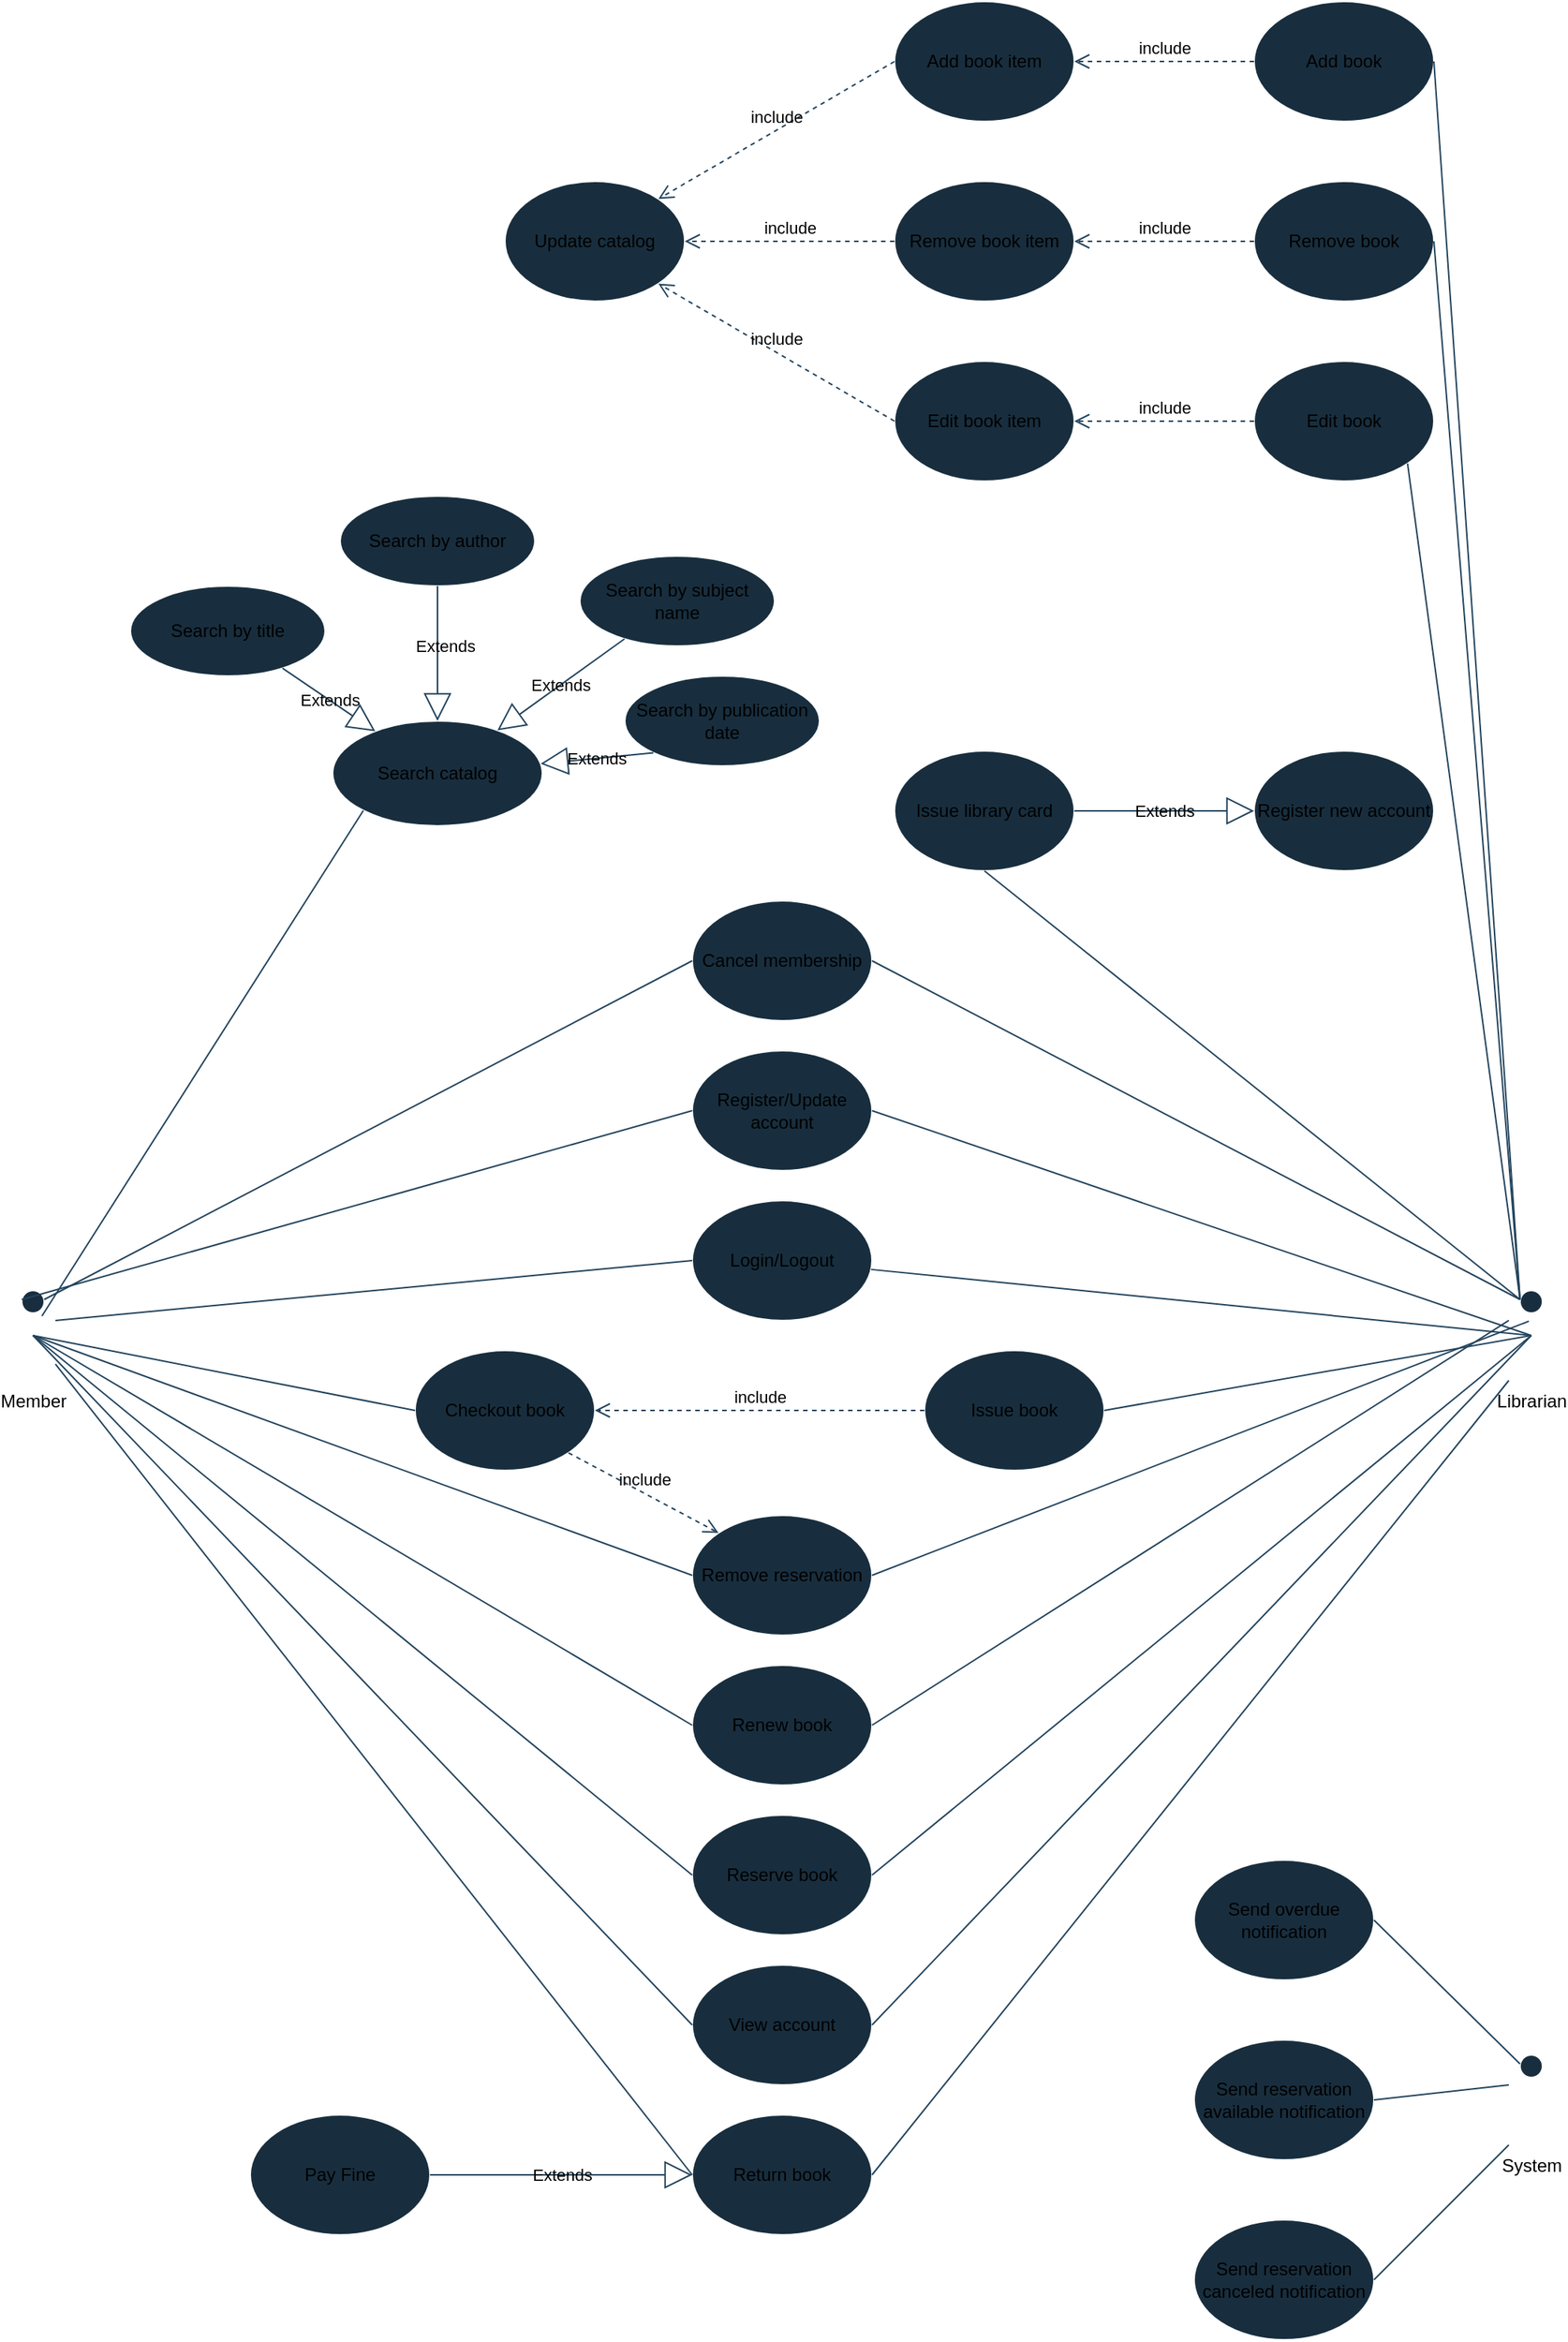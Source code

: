 <mxfile version="28.2.3">
  <diagram name="Page-1" id="ajQDwDlaW63ZCbtDske1">
    <mxGraphModel dx="775" dy="1110" grid="1" gridSize="10" guides="1" tooltips="1" connect="1" arrows="1" fold="1" page="1" pageScale="1" pageWidth="1169" pageHeight="1654" background="light-dark(#FFFFFF,#FFFFFF)" math="0" shadow="0">
      <root>
        <mxCell id="0" />
        <mxCell id="1" parent="0" />
        <mxCell id="C1CbxQfabtbhsKIzld1j-1" value="Member" style="shape=umlActor;verticalLabelPosition=bottom;verticalAlign=top;html=1;labelBackgroundColor=none;fillColor=#182E3E;strokeColor=#FFFFFF;fontColor=light-dark(#000000,#000000);" parent="1" vertex="1">
          <mxGeometry x="70" y="910" width="30" height="60" as="geometry" />
        </mxCell>
        <mxCell id="C1CbxQfabtbhsKIzld1j-2" value="Librarian" style="shape=umlActor;verticalLabelPosition=bottom;verticalAlign=top;html=1;labelBackgroundColor=none;fillColor=#182E3E;strokeColor=#FFFFFF;fontColor=light-dark(#000000,#000000);" parent="1" vertex="1">
          <mxGeometry x="1070" y="910" width="30" height="60" as="geometry" />
        </mxCell>
        <mxCell id="C1CbxQfabtbhsKIzld1j-3" value="System" style="shape=umlActor;verticalLabelPosition=bottom;verticalAlign=top;html=1;labelBackgroundColor=none;fillColor=#182E3E;strokeColor=#FFFFFF;fontColor=light-dark(#000000,#000000);" parent="1" vertex="1">
          <mxGeometry x="1070" y="1420" width="30" height="60" as="geometry" />
        </mxCell>
        <mxCell id="C1CbxQfabtbhsKIzld1j-4" value="Search catalog" style="ellipse;whiteSpace=wrap;html=1;labelBackgroundColor=none;fillColor=#182E3E;strokeColor=#FFFFFF;fontColor=light-dark(#000000,#000000);" parent="1" vertex="1">
          <mxGeometry x="285" y="530" width="140" height="70" as="geometry" />
        </mxCell>
        <mxCell id="C1CbxQfabtbhsKIzld1j-5" value="Search by title" style="ellipse;whiteSpace=wrap;html=1;labelBackgroundColor=none;fillColor=#182E3E;strokeColor=#FFFFFF;fontColor=light-dark(#000000,#000000);" parent="1" vertex="1">
          <mxGeometry x="150" y="440" width="130" height="60" as="geometry" />
        </mxCell>
        <mxCell id="C1CbxQfabtbhsKIzld1j-6" value="Search by author" style="ellipse;whiteSpace=wrap;html=1;labelBackgroundColor=none;fillColor=#182E3E;strokeColor=#FFFFFF;fontColor=light-dark(#000000,#000000);" parent="1" vertex="1">
          <mxGeometry x="290" y="380" width="130" height="60" as="geometry" />
        </mxCell>
        <mxCell id="C1CbxQfabtbhsKIzld1j-7" value="Search by publication date" style="ellipse;whiteSpace=wrap;html=1;labelBackgroundColor=none;fillColor=#182E3E;strokeColor=#FFFFFF;fontColor=light-dark(#000000,#000000);" parent="1" vertex="1">
          <mxGeometry x="480" y="500" width="130" height="60" as="geometry" />
        </mxCell>
        <mxCell id="C1CbxQfabtbhsKIzld1j-8" value="Search by subject name" style="ellipse;whiteSpace=wrap;html=1;labelBackgroundColor=none;fillColor=#182E3E;strokeColor=#FFFFFF;fontColor=light-dark(#000000,#000000);" parent="1" vertex="1">
          <mxGeometry x="450" y="420" width="130" height="60" as="geometry" />
        </mxCell>
        <mxCell id="C1CbxQfabtbhsKIzld1j-9" value="Extends" style="endArrow=block;endSize=16;endFill=0;html=1;rounded=0;labelBackgroundColor=none;fontColor=light-dark(#000000,#000000);strokeColor=#23445D;" parent="1" source="C1CbxQfabtbhsKIzld1j-5" target="C1CbxQfabtbhsKIzld1j-4" edge="1">
          <mxGeometry width="160" relative="1" as="geometry">
            <mxPoint x="460" y="800" as="sourcePoint" />
            <mxPoint x="620" y="800" as="targetPoint" />
          </mxGeometry>
        </mxCell>
        <mxCell id="C1CbxQfabtbhsKIzld1j-12" value="Extends" style="endArrow=block;endSize=16;endFill=0;html=1;rounded=0;labelBackgroundColor=none;fontColor=light-dark(#000000,#000000);strokeColor=#23445D;" parent="1" source="C1CbxQfabtbhsKIzld1j-6" target="C1CbxQfabtbhsKIzld1j-4" edge="1">
          <mxGeometry x="-0.111" y="5" width="160" relative="1" as="geometry">
            <mxPoint x="460" y="800" as="sourcePoint" />
            <mxPoint x="620" y="800" as="targetPoint" />
            <mxPoint as="offset" />
          </mxGeometry>
        </mxCell>
        <mxCell id="C1CbxQfabtbhsKIzld1j-13" value="Extends" style="endArrow=block;endSize=16;endFill=0;html=1;rounded=0;labelBackgroundColor=none;fontColor=light-dark(#000000,#000000);strokeColor=#23445D;" parent="1" source="C1CbxQfabtbhsKIzld1j-8" target="C1CbxQfabtbhsKIzld1j-4" edge="1">
          <mxGeometry width="160" relative="1" as="geometry">
            <mxPoint x="470" y="500" as="sourcePoint" />
            <mxPoint x="470" y="590" as="targetPoint" />
          </mxGeometry>
        </mxCell>
        <mxCell id="C1CbxQfabtbhsKIzld1j-14" value="Extends" style="endArrow=block;endSize=16;endFill=0;html=1;rounded=0;exitX=0;exitY=1;exitDx=0;exitDy=0;labelBackgroundColor=none;fontColor=light-dark(#000000,#000000);strokeColor=#23445D;" parent="1" source="C1CbxQfabtbhsKIzld1j-7" target="C1CbxQfabtbhsKIzld1j-4" edge="1">
          <mxGeometry width="160" relative="1" as="geometry">
            <mxPoint x="575" y="600" as="sourcePoint" />
            <mxPoint x="490" y="661" as="targetPoint" />
          </mxGeometry>
        </mxCell>
        <mxCell id="C1CbxQfabtbhsKIzld1j-16" value="" style="endArrow=none;html=1;rounded=0;exitX=0.7;exitY=0.283;exitDx=0;exitDy=0;exitPerimeter=0;entryX=0;entryY=1;entryDx=0;entryDy=0;labelBackgroundColor=none;fontColor=light-dark(#000000,#000000);strokeColor=#23445D;" parent="1" source="C1CbxQfabtbhsKIzld1j-1" target="C1CbxQfabtbhsKIzld1j-4" edge="1">
          <mxGeometry width="50" height="50" relative="1" as="geometry">
            <mxPoint x="460" y="920" as="sourcePoint" />
            <mxPoint x="510" y="870" as="targetPoint" />
          </mxGeometry>
        </mxCell>
        <mxCell id="C1CbxQfabtbhsKIzld1j-17" value="Cancel membership" style="ellipse;whiteSpace=wrap;html=1;labelBackgroundColor=none;fillColor=#182E3E;strokeColor=#FFFFFF;fontColor=light-dark(#000000,#000000);" parent="1" vertex="1">
          <mxGeometry x="525" y="650" width="120" height="80" as="geometry" />
        </mxCell>
        <mxCell id="C1CbxQfabtbhsKIzld1j-18" value="Register/Update account" style="ellipse;whiteSpace=wrap;html=1;labelBackgroundColor=none;fillColor=#182E3E;strokeColor=#FFFFFF;fontColor=light-dark(#000000,#000000);" parent="1" vertex="1">
          <mxGeometry x="525" y="750" width="120" height="80" as="geometry" />
        </mxCell>
        <mxCell id="C1CbxQfabtbhsKIzld1j-19" value="Login/Logout" style="ellipse;whiteSpace=wrap;html=1;labelBackgroundColor=none;fillColor=#182E3E;strokeColor=#FFFFFF;fontColor=light-dark(#000000,#000000);" parent="1" vertex="1">
          <mxGeometry x="525" y="850" width="120" height="80" as="geometry" />
        </mxCell>
        <mxCell id="C1CbxQfabtbhsKIzld1j-20" value="Issue book" style="ellipse;whiteSpace=wrap;html=1;labelBackgroundColor=none;fillColor=#182E3E;strokeColor=#FFFFFF;fontColor=light-dark(#000000,#000000);" parent="1" vertex="1">
          <mxGeometry x="680" y="950" width="120" height="80" as="geometry" />
        </mxCell>
        <mxCell id="C1CbxQfabtbhsKIzld1j-21" value="Checkout book" style="ellipse;whiteSpace=wrap;html=1;labelBackgroundColor=none;fillColor=#182E3E;strokeColor=#FFFFFF;fontColor=light-dark(#000000,#000000);" parent="1" vertex="1">
          <mxGeometry x="340" y="950" width="120" height="80" as="geometry" />
        </mxCell>
        <mxCell id="C1CbxQfabtbhsKIzld1j-22" value="Remove reservation" style="ellipse;whiteSpace=wrap;html=1;labelBackgroundColor=none;fillColor=#182E3E;strokeColor=#FFFFFF;fontColor=light-dark(#000000,#000000);" parent="1" vertex="1">
          <mxGeometry x="525" y="1060" width="120" height="80" as="geometry" />
        </mxCell>
        <mxCell id="C1CbxQfabtbhsKIzld1j-23" value="Renew book" style="ellipse;whiteSpace=wrap;html=1;labelBackgroundColor=none;fillColor=#182E3E;strokeColor=#FFFFFF;fontColor=light-dark(#000000,#000000);" parent="1" vertex="1">
          <mxGeometry x="525" y="1160" width="120" height="80" as="geometry" />
        </mxCell>
        <mxCell id="C1CbxQfabtbhsKIzld1j-24" value="Reserve book" style="ellipse;whiteSpace=wrap;html=1;labelBackgroundColor=none;fillColor=#182E3E;strokeColor=#FFFFFF;fontColor=light-dark(#000000,#000000);" parent="1" vertex="1">
          <mxGeometry x="525" y="1260" width="120" height="80" as="geometry" />
        </mxCell>
        <mxCell id="C1CbxQfabtbhsKIzld1j-25" value="View account" style="ellipse;whiteSpace=wrap;html=1;labelBackgroundColor=none;fillColor=#182E3E;strokeColor=#FFFFFF;fontColor=light-dark(#000000,#000000);" parent="1" vertex="1">
          <mxGeometry x="525" y="1360" width="120" height="80" as="geometry" />
        </mxCell>
        <mxCell id="C1CbxQfabtbhsKIzld1j-26" value="Return book" style="ellipse;whiteSpace=wrap;html=1;labelBackgroundColor=none;fillColor=#182E3E;strokeColor=#FFFFFF;fontColor=light-dark(#000000,#000000);" parent="1" vertex="1">
          <mxGeometry x="525" y="1460" width="120" height="80" as="geometry" />
        </mxCell>
        <mxCell id="C1CbxQfabtbhsKIzld1j-27" value="Pay Fine" style="ellipse;whiteSpace=wrap;html=1;labelBackgroundColor=none;fillColor=#182E3E;strokeColor=#FFFFFF;fontColor=light-dark(#000000,#000000);" parent="1" vertex="1">
          <mxGeometry x="230" y="1460" width="120" height="80" as="geometry" />
        </mxCell>
        <mxCell id="C1CbxQfabtbhsKIzld1j-28" value="Extends" style="endArrow=block;endSize=16;endFill=0;html=1;rounded=0;exitX=1;exitY=0.5;exitDx=0;exitDy=0;entryX=0;entryY=0.5;entryDx=0;entryDy=0;labelBackgroundColor=none;fontColor=light-dark(#000000,#000000);strokeColor=#23445D;" parent="1" source="C1CbxQfabtbhsKIzld1j-27" target="C1CbxQfabtbhsKIzld1j-26" edge="1">
          <mxGeometry width="160" relative="1" as="geometry">
            <mxPoint x="460" y="930" as="sourcePoint" />
            <mxPoint x="620" y="930" as="targetPoint" />
          </mxGeometry>
        </mxCell>
        <mxCell id="C1CbxQfabtbhsKIzld1j-37" value="" style="endArrow=none;html=1;rounded=0;fontColor=light-dark(#000000,#000000);exitX=1;exitY=0.5;exitDx=0;exitDy=0;entryX=0;entryY=1;entryDx=0;entryDy=0;entryPerimeter=0;labelBackgroundColor=none;strokeColor=#23445D;" parent="1" source="C1CbxQfabtbhsKIzld1j-26" target="C1CbxQfabtbhsKIzld1j-2" edge="1">
          <mxGeometry width="50" height="50" relative="1" as="geometry">
            <mxPoint x="760" y="1420" as="sourcePoint" />
            <mxPoint x="810" y="1370" as="targetPoint" />
          </mxGeometry>
        </mxCell>
        <mxCell id="C1CbxQfabtbhsKIzld1j-38" value="" style="endArrow=none;html=1;rounded=0;fontColor=light-dark(#000000,#000000);exitX=0;exitY=0.5;exitDx=0;exitDy=0;labelBackgroundColor=none;strokeColor=#23445D;" parent="1" source="C1CbxQfabtbhsKIzld1j-26" target="C1CbxQfabtbhsKIzld1j-1" edge="1">
          <mxGeometry width="50" height="50" relative="1" as="geometry">
            <mxPoint x="270" y="1720" as="sourcePoint" />
            <mxPoint x="695" y="1190" as="targetPoint" />
          </mxGeometry>
        </mxCell>
        <mxCell id="C1CbxQfabtbhsKIzld1j-39" value="" style="endArrow=none;html=1;rounded=0;fontColor=light-dark(#000000,#000000);entryX=0.5;entryY=0.5;entryDx=0;entryDy=0;entryPerimeter=0;exitX=1;exitY=0.5;exitDx=0;exitDy=0;labelBackgroundColor=none;strokeColor=#23445D;" parent="1" source="C1CbxQfabtbhsKIzld1j-25" target="C1CbxQfabtbhsKIzld1j-2" edge="1">
          <mxGeometry width="50" height="50" relative="1" as="geometry">
            <mxPoint x="1275" y="1901" as="sourcePoint" />
            <mxPoint x="850" y="1360" as="targetPoint" />
          </mxGeometry>
        </mxCell>
        <mxCell id="C1CbxQfabtbhsKIzld1j-40" value="" style="endArrow=none;html=1;rounded=0;fontColor=light-dark(#000000,#000000);entryX=0.5;entryY=0.5;entryDx=0;entryDy=0;entryPerimeter=0;exitX=1;exitY=0.5;exitDx=0;exitDy=0;labelBackgroundColor=none;strokeColor=#23445D;" parent="1" source="C1CbxQfabtbhsKIzld1j-24" target="C1CbxQfabtbhsKIzld1j-2" edge="1">
          <mxGeometry width="50" height="50" relative="1" as="geometry">
            <mxPoint x="710" y="1650" as="sourcePoint" />
            <mxPoint x="1150" y="1190" as="targetPoint" />
          </mxGeometry>
        </mxCell>
        <mxCell id="C1CbxQfabtbhsKIzld1j-41" value="" style="endArrow=none;html=1;rounded=0;fontColor=light-dark(#000000,#000000);entryX=0;entryY=0.333;entryDx=0;entryDy=0;entryPerimeter=0;exitX=1;exitY=0.5;exitDx=0;exitDy=0;labelBackgroundColor=none;strokeColor=#23445D;" parent="1" source="C1CbxQfabtbhsKIzld1j-23" target="C1CbxQfabtbhsKIzld1j-2" edge="1">
          <mxGeometry width="50" height="50" relative="1" as="geometry">
            <mxPoint x="770" y="1730" as="sourcePoint" />
            <mxPoint x="1210" y="1370" as="targetPoint" />
          </mxGeometry>
        </mxCell>
        <mxCell id="C1CbxQfabtbhsKIzld1j-42" value="" style="endArrow=none;html=1;rounded=0;fontColor=light-dark(#000000,#000000);entryX=0.446;entryY=0.341;entryDx=0;entryDy=0;entryPerimeter=0;exitX=1;exitY=0.5;exitDx=0;exitDy=0;labelBackgroundColor=none;strokeColor=#23445D;" parent="1" source="C1CbxQfabtbhsKIzld1j-22" target="C1CbxQfabtbhsKIzld1j-2" edge="1">
          <mxGeometry width="50" height="50" relative="1" as="geometry">
            <mxPoint x="840" y="1660" as="sourcePoint" />
            <mxPoint x="1265" y="1390" as="targetPoint" />
          </mxGeometry>
        </mxCell>
        <mxCell id="C1CbxQfabtbhsKIzld1j-43" value="" style="endArrow=none;html=1;rounded=0;fontColor=light-dark(#000000,#000000);entryX=0.5;entryY=0.5;entryDx=0;entryDy=0;entryPerimeter=0;exitX=1;exitY=0.5;exitDx=0;exitDy=0;labelBackgroundColor=none;strokeColor=#23445D;" parent="1" source="C1CbxQfabtbhsKIzld1j-20" target="C1CbxQfabtbhsKIzld1j-2" edge="1">
          <mxGeometry width="50" height="50" relative="1" as="geometry">
            <mxPoint x="830" y="1540" as="sourcePoint" />
            <mxPoint x="1268" y="1370" as="targetPoint" />
          </mxGeometry>
        </mxCell>
        <mxCell id="C1CbxQfabtbhsKIzld1j-44" value="" style="endArrow=none;html=1;rounded=0;fontColor=light-dark(#000000,#000000);entryX=0.5;entryY=0.5;entryDx=0;entryDy=0;entryPerimeter=0;labelBackgroundColor=none;strokeColor=#23445D;" parent="1" source="C1CbxQfabtbhsKIzld1j-19" target="C1CbxQfabtbhsKIzld1j-2" edge="1">
          <mxGeometry width="50" height="50" relative="1" as="geometry">
            <mxPoint x="850" y="1210" as="sourcePoint" />
            <mxPoint x="1135" y="1160" as="targetPoint" />
          </mxGeometry>
        </mxCell>
        <mxCell id="C1CbxQfabtbhsKIzld1j-45" value="" style="endArrow=none;html=1;rounded=0;fontColor=light-dark(#000000,#000000);entryX=0.5;entryY=0.5;entryDx=0;entryDy=0;entryPerimeter=0;exitX=1;exitY=0.5;exitDx=0;exitDy=0;labelBackgroundColor=none;strokeColor=#23445D;" parent="1" source="C1CbxQfabtbhsKIzld1j-18" target="C1CbxQfabtbhsKIzld1j-2" edge="1">
          <mxGeometry width="50" height="50" relative="1" as="geometry">
            <mxPoint x="850" y="840" as="sourcePoint" />
            <mxPoint x="1291" y="884" as="targetPoint" />
          </mxGeometry>
        </mxCell>
        <mxCell id="C1CbxQfabtbhsKIzld1j-46" value="" style="endArrow=none;html=1;rounded=0;fontColor=light-dark(#000000,#000000);entryX=0.25;entryY=0.1;entryDx=0;entryDy=0;entryPerimeter=0;exitX=1;exitY=0.5;exitDx=0;exitDy=0;labelBackgroundColor=none;strokeColor=#23445D;" parent="1" source="C1CbxQfabtbhsKIzld1j-17" target="C1CbxQfabtbhsKIzld1j-2" edge="1">
          <mxGeometry width="50" height="50" relative="1" as="geometry">
            <mxPoint x="890" y="740" as="sourcePoint" />
            <mxPoint x="1330" y="890" as="targetPoint" />
          </mxGeometry>
        </mxCell>
        <mxCell id="C1CbxQfabtbhsKIzld1j-47" value="" style="endArrow=none;html=1;rounded=0;fontColor=light-dark(#000000,#000000);exitX=0;exitY=0.5;exitDx=0;exitDy=0;entryX=0.5;entryY=0.5;entryDx=0;entryDy=0;entryPerimeter=0;labelBackgroundColor=none;strokeColor=#23445D;" parent="1" source="C1CbxQfabtbhsKIzld1j-25" target="C1CbxQfabtbhsKIzld1j-1" edge="1">
          <mxGeometry width="50" height="50" relative="1" as="geometry">
            <mxPoint x="795" y="1811" as="sourcePoint" />
            <mxPoint x="370" y="1270" as="targetPoint" />
          </mxGeometry>
        </mxCell>
        <mxCell id="C1CbxQfabtbhsKIzld1j-48" value="" style="endArrow=none;html=1;rounded=0;fontColor=light-dark(#000000,#000000);exitX=0;exitY=0.5;exitDx=0;exitDy=0;entryX=0.5;entryY=0.5;entryDx=0;entryDy=0;entryPerimeter=0;labelBackgroundColor=none;strokeColor=#23445D;" parent="1" source="C1CbxQfabtbhsKIzld1j-24" target="C1CbxQfabtbhsKIzld1j-1" edge="1">
          <mxGeometry width="50" height="50" relative="1" as="geometry">
            <mxPoint x="920" y="1670" as="sourcePoint" />
            <mxPoint x="480" y="1210" as="targetPoint" />
          </mxGeometry>
        </mxCell>
        <mxCell id="C1CbxQfabtbhsKIzld1j-49" value="" style="endArrow=none;html=1;rounded=0;fontColor=light-dark(#000000,#000000);exitX=0;exitY=0.5;exitDx=0;exitDy=0;entryX=0.5;entryY=0.5;entryDx=0;entryDy=0;entryPerimeter=0;labelBackgroundColor=none;strokeColor=#23445D;" parent="1" source="C1CbxQfabtbhsKIzld1j-23" target="C1CbxQfabtbhsKIzld1j-1" edge="1">
          <mxGeometry width="50" height="50" relative="1" as="geometry">
            <mxPoint x="990" y="1690" as="sourcePoint" />
            <mxPoint x="550" y="1330" as="targetPoint" />
          </mxGeometry>
        </mxCell>
        <mxCell id="C1CbxQfabtbhsKIzld1j-50" value="" style="endArrow=none;html=1;rounded=0;fontColor=light-dark(#000000,#000000);exitX=0;exitY=0.5;exitDx=0;exitDy=0;entryX=0.5;entryY=0.5;entryDx=0;entryDy=0;entryPerimeter=0;labelBackgroundColor=none;strokeColor=#23445D;" parent="1" source="C1CbxQfabtbhsKIzld1j-22" target="C1CbxQfabtbhsKIzld1j-1" edge="1">
          <mxGeometry width="50" height="50" relative="1" as="geometry">
            <mxPoint x="690" y="1260" as="sourcePoint" />
            <mxPoint x="250" y="1000" as="targetPoint" />
          </mxGeometry>
        </mxCell>
        <mxCell id="C1CbxQfabtbhsKIzld1j-51" value="" style="endArrow=none;html=1;rounded=0;fontColor=light-dark(#000000,#000000);exitX=0;exitY=0.5;exitDx=0;exitDy=0;entryX=0.5;entryY=0.5;entryDx=0;entryDy=0;entryPerimeter=0;labelBackgroundColor=none;strokeColor=#23445D;" parent="1" source="C1CbxQfabtbhsKIzld1j-21" target="C1CbxQfabtbhsKIzld1j-1" edge="1">
          <mxGeometry width="50" height="50" relative="1" as="geometry">
            <mxPoint x="810" y="1100" as="sourcePoint" />
            <mxPoint x="370" y="940" as="targetPoint" />
          </mxGeometry>
        </mxCell>
        <mxCell id="C1CbxQfabtbhsKIzld1j-52" value="" style="endArrow=none;html=1;rounded=0;fontColor=light-dark(#000000,#000000);exitX=0;exitY=0.5;exitDx=0;exitDy=0;entryX=1;entryY=0.333;entryDx=0;entryDy=0;entryPerimeter=0;labelBackgroundColor=none;strokeColor=#23445D;" parent="1" source="C1CbxQfabtbhsKIzld1j-19" target="C1CbxQfabtbhsKIzld1j-1" edge="1">
          <mxGeometry width="50" height="50" relative="1" as="geometry">
            <mxPoint x="535" y="920" as="sourcePoint" />
            <mxPoint x="280" y="870" as="targetPoint" />
          </mxGeometry>
        </mxCell>
        <mxCell id="C1CbxQfabtbhsKIzld1j-53" value="" style="endArrow=none;html=1;rounded=0;fontColor=light-dark(#000000,#000000);exitX=0;exitY=0.5;exitDx=0;exitDy=0;entryX=0.25;entryY=0.1;entryDx=0;entryDy=0;entryPerimeter=0;labelBackgroundColor=none;strokeColor=#23445D;" parent="1" source="C1CbxQfabtbhsKIzld1j-18" target="C1CbxQfabtbhsKIzld1j-1" edge="1">
          <mxGeometry width="50" height="50" relative="1" as="geometry">
            <mxPoint x="875" y="890" as="sourcePoint" />
            <mxPoint x="450" y="930" as="targetPoint" />
          </mxGeometry>
        </mxCell>
        <mxCell id="C1CbxQfabtbhsKIzld1j-54" value="" style="endArrow=none;html=1;rounded=0;fontColor=light-dark(#000000,#000000);exitX=0;exitY=0.5;exitDx=0;exitDy=0;entryX=0.75;entryY=0.1;entryDx=0;entryDy=0;entryPerimeter=0;labelBackgroundColor=none;strokeColor=#23445D;" parent="1" source="C1CbxQfabtbhsKIzld1j-17" target="C1CbxQfabtbhsKIzld1j-1" edge="1">
          <mxGeometry width="50" height="50" relative="1" as="geometry">
            <mxPoint x="917" y="830" as="sourcePoint" />
            <mxPoint x="470" y="956" as="targetPoint" />
          </mxGeometry>
        </mxCell>
        <mxCell id="C1CbxQfabtbhsKIzld1j-56" value="Issue library card" style="ellipse;whiteSpace=wrap;html=1;labelBackgroundColor=none;fillColor=#182E3E;strokeColor=#FFFFFF;fontColor=light-dark(#000000,#000000);" parent="1" vertex="1">
          <mxGeometry x="660" y="550" width="120" height="80" as="geometry" />
        </mxCell>
        <mxCell id="C1CbxQfabtbhsKIzld1j-58" value="include" style="html=1;verticalAlign=bottom;endArrow=open;dashed=1;endSize=8;curved=0;rounded=0;fontColor=light-dark(#000000,#000000);entryX=1;entryY=0.5;entryDx=0;entryDy=0;exitX=0;exitY=0.5;exitDx=0;exitDy=0;labelBackgroundColor=none;strokeColor=#23445D;" parent="1" source="C1CbxQfabtbhsKIzld1j-20" target="C1CbxQfabtbhsKIzld1j-21" edge="1">
          <mxGeometry relative="1" as="geometry">
            <mxPoint x="620" y="970" as="sourcePoint" />
            <mxPoint x="540" y="970" as="targetPoint" />
          </mxGeometry>
        </mxCell>
        <mxCell id="C1CbxQfabtbhsKIzld1j-59" value="Send overdue notification" style="ellipse;whiteSpace=wrap;html=1;labelBackgroundColor=none;fillColor=#182E3E;strokeColor=#FFFFFF;fontColor=light-dark(#000000,#000000);" parent="1" vertex="1">
          <mxGeometry x="860" y="1290" width="120" height="80" as="geometry" />
        </mxCell>
        <mxCell id="C1CbxQfabtbhsKIzld1j-60" value="Send reservation available notification" style="ellipse;whiteSpace=wrap;html=1;labelBackgroundColor=none;fillColor=#182E3E;strokeColor=#FFFFFF;fontColor=light-dark(#000000,#000000);" parent="1" vertex="1">
          <mxGeometry x="860" y="1410" width="120" height="80" as="geometry" />
        </mxCell>
        <mxCell id="C1CbxQfabtbhsKIzld1j-61" value="Send reservation canceled notification" style="ellipse;whiteSpace=wrap;html=1;labelBackgroundColor=none;fillColor=#182E3E;strokeColor=#FFFFFF;fontColor=light-dark(#000000,#000000);" parent="1" vertex="1">
          <mxGeometry x="860" y="1530" width="120" height="80" as="geometry" />
        </mxCell>
        <mxCell id="C1CbxQfabtbhsKIzld1j-62" value="" style="endArrow=none;html=1;rounded=0;fontColor=light-dark(#000000,#000000);exitX=1;exitY=0.5;exitDx=0;exitDy=0;entryX=0.25;entryY=0.1;entryDx=0;entryDy=0;entryPerimeter=0;labelBackgroundColor=none;strokeColor=#23445D;" parent="1" source="C1CbxQfabtbhsKIzld1j-59" target="C1CbxQfabtbhsKIzld1j-3" edge="1">
          <mxGeometry width="50" height="50" relative="1" as="geometry">
            <mxPoint x="950" y="1780" as="sourcePoint" />
            <mxPoint x="1375" y="1250" as="targetPoint" />
          </mxGeometry>
        </mxCell>
        <mxCell id="C1CbxQfabtbhsKIzld1j-63" value="" style="endArrow=none;html=1;rounded=0;fontColor=light-dark(#000000,#000000);exitX=1;exitY=0.5;exitDx=0;exitDy=0;entryX=0;entryY=0.333;entryDx=0;entryDy=0;entryPerimeter=0;labelBackgroundColor=none;strokeColor=#23445D;" parent="1" source="C1CbxQfabtbhsKIzld1j-60" target="C1CbxQfabtbhsKIzld1j-3" edge="1">
          <mxGeometry width="50" height="50" relative="1" as="geometry">
            <mxPoint x="990" y="1330" as="sourcePoint" />
            <mxPoint x="1088" y="1426" as="targetPoint" />
          </mxGeometry>
        </mxCell>
        <mxCell id="C1CbxQfabtbhsKIzld1j-64" value="" style="endArrow=none;html=1;rounded=0;fontColor=light-dark(#000000,#000000);exitX=1;exitY=0.5;exitDx=0;exitDy=0;entryX=0;entryY=1;entryDx=0;entryDy=0;entryPerimeter=0;labelBackgroundColor=none;strokeColor=#23445D;" parent="1" source="C1CbxQfabtbhsKIzld1j-61" target="C1CbxQfabtbhsKIzld1j-3" edge="1">
          <mxGeometry width="50" height="50" relative="1" as="geometry">
            <mxPoint x="990" y="1570" as="sourcePoint" />
            <mxPoint x="1080" y="1560" as="targetPoint" />
          </mxGeometry>
        </mxCell>
        <mxCell id="C1CbxQfabtbhsKIzld1j-65" value="" style="endArrow=none;html=1;rounded=0;fontColor=light-dark(#000000,#000000);entryX=0.25;entryY=0.1;entryDx=0;entryDy=0;entryPerimeter=0;exitX=0.5;exitY=1;exitDx=0;exitDy=0;labelBackgroundColor=none;strokeColor=#23445D;" parent="1" source="C1CbxQfabtbhsKIzld1j-56" target="C1CbxQfabtbhsKIzld1j-2" edge="1">
          <mxGeometry width="50" height="50" relative="1" as="geometry">
            <mxPoint x="880" y="740" as="sourcePoint" />
            <mxPoint x="1313" y="966" as="targetPoint" />
          </mxGeometry>
        </mxCell>
        <mxCell id="C1CbxQfabtbhsKIzld1j-66" value="Register new account" style="ellipse;whiteSpace=wrap;html=1;labelBackgroundColor=none;fillColor=#182E3E;strokeColor=#FFFFFF;fontColor=light-dark(#000000,#000000);" parent="1" vertex="1">
          <mxGeometry x="900" y="550" width="120" height="80" as="geometry" />
        </mxCell>
        <mxCell id="C1CbxQfabtbhsKIzld1j-68" value="Extends" style="endArrow=block;endSize=16;endFill=0;html=1;rounded=0;fontColor=light-dark(#000000,#000000);exitX=1;exitY=0.5;exitDx=0;exitDy=0;entryX=0;entryY=0.5;entryDx=0;entryDy=0;labelBackgroundColor=none;strokeColor=#23445D;" parent="1" source="C1CbxQfabtbhsKIzld1j-56" target="C1CbxQfabtbhsKIzld1j-66" edge="1">
          <mxGeometry width="160" relative="1" as="geometry">
            <mxPoint x="810" y="420" as="sourcePoint" />
            <mxPoint x="970" y="420" as="targetPoint" />
          </mxGeometry>
        </mxCell>
        <mxCell id="C1CbxQfabtbhsKIzld1j-69" value="Edit book" style="ellipse;whiteSpace=wrap;html=1;labelBackgroundColor=none;fillColor=#182E3E;strokeColor=#FFFFFF;fontColor=light-dark(#000000,#000000);" parent="1" vertex="1">
          <mxGeometry x="900" y="290" width="120" height="80" as="geometry" />
        </mxCell>
        <mxCell id="C1CbxQfabtbhsKIzld1j-70" value="Remove book" style="ellipse;whiteSpace=wrap;html=1;labelBackgroundColor=none;fillColor=#182E3E;strokeColor=#FFFFFF;fontColor=light-dark(#000000,#000000);" parent="1" vertex="1">
          <mxGeometry x="900" y="170" width="120" height="80" as="geometry" />
        </mxCell>
        <mxCell id="C1CbxQfabtbhsKIzld1j-71" value="Add book" style="ellipse;whiteSpace=wrap;html=1;labelBackgroundColor=none;fillColor=#182E3E;strokeColor=#FFFFFF;fontColor=light-dark(#000000,#000000);" parent="1" vertex="1">
          <mxGeometry x="900" y="50" width="120" height="80" as="geometry" />
        </mxCell>
        <mxCell id="C1CbxQfabtbhsKIzld1j-72" value="Edit book item" style="ellipse;whiteSpace=wrap;html=1;labelBackgroundColor=none;fillColor=#182E3E;strokeColor=#FFFFFF;fontColor=light-dark(#000000,#000000);" parent="1" vertex="1">
          <mxGeometry x="660" y="290" width="120" height="80" as="geometry" />
        </mxCell>
        <mxCell id="C1CbxQfabtbhsKIzld1j-73" value="Remove book item" style="ellipse;whiteSpace=wrap;html=1;labelBackgroundColor=none;fillColor=#182E3E;strokeColor=#FFFFFF;fontColor=light-dark(#000000,#000000);" parent="1" vertex="1">
          <mxGeometry x="660" y="170" width="120" height="80" as="geometry" />
        </mxCell>
        <mxCell id="C1CbxQfabtbhsKIzld1j-74" value="Add book item" style="ellipse;whiteSpace=wrap;html=1;labelBackgroundColor=none;fillColor=#182E3E;strokeColor=#FFFFFF;fontColor=light-dark(#000000,#000000);" parent="1" vertex="1">
          <mxGeometry x="660" y="50" width="120" height="80" as="geometry" />
        </mxCell>
        <mxCell id="C1CbxQfabtbhsKIzld1j-75" value="Update catalog" style="ellipse;whiteSpace=wrap;html=1;labelBackgroundColor=none;fillColor=#182E3E;strokeColor=#FFFFFF;fontColor=light-dark(#000000,#000000);" parent="1" vertex="1">
          <mxGeometry x="400" y="170" width="120" height="80" as="geometry" />
        </mxCell>
        <mxCell id="C1CbxQfabtbhsKIzld1j-76" value="" style="endArrow=none;html=1;rounded=0;fontColor=light-dark(#000000,#000000);entryX=0.25;entryY=0.1;entryDx=0;entryDy=0;entryPerimeter=0;exitX=1;exitY=1;exitDx=0;exitDy=0;labelBackgroundColor=none;strokeColor=#23445D;" parent="1" source="C1CbxQfabtbhsKIzld1j-69" target="C1CbxQfabtbhsKIzld1j-2" edge="1">
          <mxGeometry width="50" height="50" relative="1" as="geometry">
            <mxPoint x="920" y="710" as="sourcePoint" />
            <mxPoint x="1278" y="996" as="targetPoint" />
          </mxGeometry>
        </mxCell>
        <mxCell id="C1CbxQfabtbhsKIzld1j-77" value="" style="endArrow=none;html=1;rounded=0;fontColor=light-dark(#000000,#000000);entryX=0.25;entryY=0.1;entryDx=0;entryDy=0;entryPerimeter=0;exitX=1;exitY=0.5;exitDx=0;exitDy=0;labelBackgroundColor=none;strokeColor=#23445D;" parent="1" source="C1CbxQfabtbhsKIzld1j-70" target="C1CbxQfabtbhsKIzld1j-2" edge="1">
          <mxGeometry width="50" height="50" relative="1" as="geometry">
            <mxPoint x="1110" y="740" as="sourcePoint" />
            <mxPoint x="1186" y="1298" as="targetPoint" />
          </mxGeometry>
        </mxCell>
        <mxCell id="C1CbxQfabtbhsKIzld1j-78" value="" style="endArrow=none;html=1;rounded=0;fontColor=light-dark(#000000,#000000);entryX=0.25;entryY=0.1;entryDx=0;entryDy=0;entryPerimeter=0;exitX=1;exitY=0.5;exitDx=0;exitDy=0;labelBackgroundColor=none;strokeColor=#23445D;" parent="1" source="C1CbxQfabtbhsKIzld1j-71" target="C1CbxQfabtbhsKIzld1j-2" edge="1">
          <mxGeometry width="50" height="50" relative="1" as="geometry">
            <mxPoint x="1050" y="250" as="sourcePoint" />
            <mxPoint x="1148" y="1606" as="targetPoint" />
          </mxGeometry>
        </mxCell>
        <mxCell id="C1CbxQfabtbhsKIzld1j-80" value="include" style="html=1;verticalAlign=bottom;endArrow=open;dashed=1;endSize=8;curved=0;rounded=0;fontColor=light-dark(#000000,#000000);entryX=1;entryY=0.5;entryDx=0;entryDy=0;exitX=0;exitY=0.5;exitDx=0;exitDy=0;labelBackgroundColor=none;strokeColor=#23445D;" parent="1" source="C1CbxQfabtbhsKIzld1j-71" target="C1CbxQfabtbhsKIzld1j-74" edge="1">
          <mxGeometry relative="1" as="geometry">
            <mxPoint x="900" y="120" as="sourcePoint" />
            <mxPoint x="820" y="120" as="targetPoint" />
          </mxGeometry>
        </mxCell>
        <mxCell id="C1CbxQfabtbhsKIzld1j-81" value="include" style="html=1;verticalAlign=bottom;endArrow=open;dashed=1;endSize=8;curved=0;rounded=0;fontColor=light-dark(#000000,#000000);entryX=1;entryY=0.5;entryDx=0;entryDy=0;exitX=0;exitY=0.5;exitDx=0;exitDy=0;labelBackgroundColor=none;strokeColor=#23445D;" parent="1" source="C1CbxQfabtbhsKIzld1j-70" target="C1CbxQfabtbhsKIzld1j-73" edge="1">
          <mxGeometry relative="1" as="geometry">
            <mxPoint x="950" y="150" as="sourcePoint" />
            <mxPoint x="830" y="150" as="targetPoint" />
          </mxGeometry>
        </mxCell>
        <mxCell id="C1CbxQfabtbhsKIzld1j-82" value="include" style="html=1;verticalAlign=bottom;endArrow=open;dashed=1;endSize=8;curved=0;rounded=0;fontColor=light-dark(#000000,#000000);entryX=1;entryY=0.5;entryDx=0;entryDy=0;exitX=0;exitY=0.5;exitDx=0;exitDy=0;labelBackgroundColor=none;strokeColor=#23445D;" parent="1" source="C1CbxQfabtbhsKIzld1j-69" target="C1CbxQfabtbhsKIzld1j-72" edge="1">
          <mxGeometry relative="1" as="geometry">
            <mxPoint x="950" y="270" as="sourcePoint" />
            <mxPoint x="830" y="270" as="targetPoint" />
          </mxGeometry>
        </mxCell>
        <mxCell id="C1CbxQfabtbhsKIzld1j-83" value="include" style="html=1;verticalAlign=bottom;endArrow=open;dashed=1;endSize=8;curved=0;rounded=0;fontColor=light-dark(#000000,#000000);entryX=1;entryY=1;entryDx=0;entryDy=0;exitX=0;exitY=0.5;exitDx=0;exitDy=0;labelBackgroundColor=none;strokeColor=#23445D;" parent="1" source="C1CbxQfabtbhsKIzld1j-72" target="C1CbxQfabtbhsKIzld1j-75" edge="1">
          <mxGeometry relative="1" as="geometry">
            <mxPoint x="730" y="270" as="sourcePoint" />
            <mxPoint x="610" y="270" as="targetPoint" />
          </mxGeometry>
        </mxCell>
        <mxCell id="C1CbxQfabtbhsKIzld1j-84" value="include" style="html=1;verticalAlign=bottom;endArrow=open;dashed=1;endSize=8;curved=0;rounded=0;fontColor=light-dark(#000000,#000000);entryX=1;entryY=0.5;entryDx=0;entryDy=0;exitX=0;exitY=0.5;exitDx=0;exitDy=0;labelBackgroundColor=none;strokeColor=#23445D;" parent="1" source="C1CbxQfabtbhsKIzld1j-73" target="C1CbxQfabtbhsKIzld1j-75" edge="1">
          <mxGeometry relative="1" as="geometry">
            <mxPoint x="690" y="190" as="sourcePoint" />
            <mxPoint x="570" y="190" as="targetPoint" />
          </mxGeometry>
        </mxCell>
        <mxCell id="C1CbxQfabtbhsKIzld1j-85" value="include" style="html=1;verticalAlign=bottom;endArrow=open;dashed=1;endSize=8;curved=0;rounded=0;fontColor=light-dark(#000000,#000000);entryX=1;entryY=0;entryDx=0;entryDy=0;exitX=0;exitY=0.5;exitDx=0;exitDy=0;labelBackgroundColor=none;strokeColor=#23445D;" parent="1" source="C1CbxQfabtbhsKIzld1j-74" target="C1CbxQfabtbhsKIzld1j-75" edge="1">
          <mxGeometry relative="1" as="geometry">
            <mxPoint x="720" y="90" as="sourcePoint" />
            <mxPoint x="600" y="90" as="targetPoint" />
          </mxGeometry>
        </mxCell>
        <mxCell id="C1CbxQfabtbhsKIzld1j-88" value="include" style="html=1;verticalAlign=bottom;endArrow=open;dashed=1;endSize=8;curved=0;rounded=0;fontColor=light-dark(#000000,#000000);entryX=0;entryY=0;entryDx=0;entryDy=0;exitX=1;exitY=1;exitDx=0;exitDy=0;labelBackgroundColor=none;strokeColor=#23445D;" parent="1" source="C1CbxQfabtbhsKIzld1j-21" target="C1CbxQfabtbhsKIzld1j-22" edge="1">
          <mxGeometry relative="1" as="geometry">
            <mxPoint x="730" y="1020" as="sourcePoint" />
            <mxPoint x="510" y="1020" as="targetPoint" />
          </mxGeometry>
        </mxCell>
      </root>
    </mxGraphModel>
  </diagram>
</mxfile>
